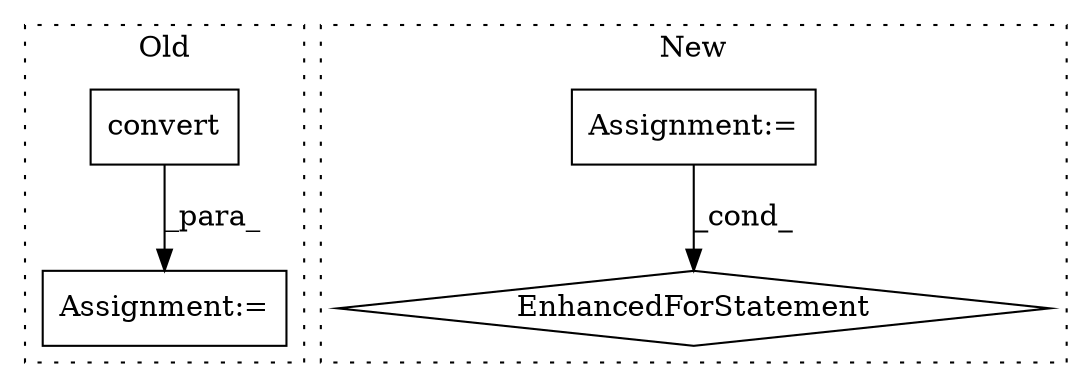 digraph G {
subgraph cluster0 {
1 [label="convert" a="32" s="855,866" l="8,1" shape="box"];
3 [label="Assignment:=" a="7" s="829" l="1" shape="box"];
label = "Old";
style="dotted";
}
subgraph cluster1 {
2 [label="EnhancedForStatement" a="70" s="1015,1092" l="57,2" shape="diamond"];
4 [label="Assignment:=" a="7" s="1015,1092" l="57,2" shape="box"];
label = "New";
style="dotted";
}
1 -> 3 [label="_para_"];
4 -> 2 [label="_cond_"];
}